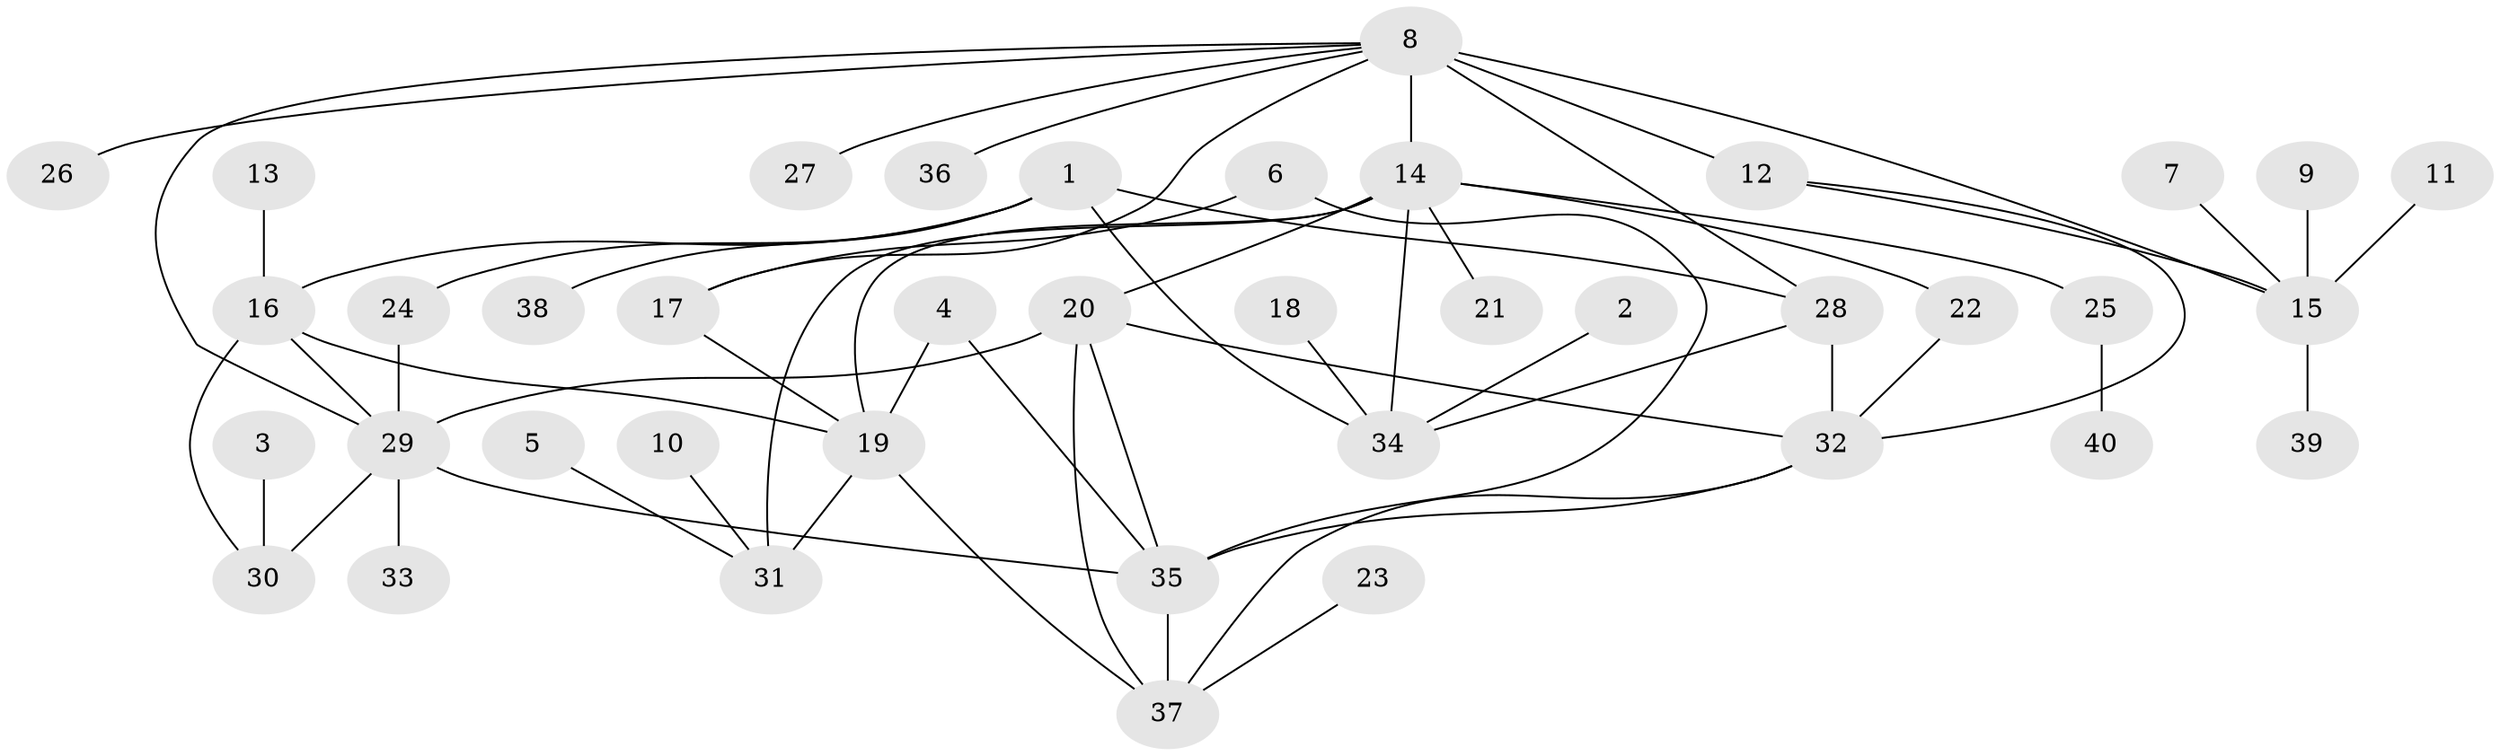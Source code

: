 // original degree distribution, {7: 0.075, 8: 0.05, 5: 0.025, 4: 0.05, 6: 0.05, 10: 0.0125, 1: 0.525, 2: 0.1625, 3: 0.05}
// Generated by graph-tools (version 1.1) at 2025/26/03/09/25 03:26:34]
// undirected, 40 vertices, 59 edges
graph export_dot {
graph [start="1"]
  node [color=gray90,style=filled];
  1;
  2;
  3;
  4;
  5;
  6;
  7;
  8;
  9;
  10;
  11;
  12;
  13;
  14;
  15;
  16;
  17;
  18;
  19;
  20;
  21;
  22;
  23;
  24;
  25;
  26;
  27;
  28;
  29;
  30;
  31;
  32;
  33;
  34;
  35;
  36;
  37;
  38;
  39;
  40;
  1 -- 16 [weight=1.0];
  1 -- 24 [weight=1.0];
  1 -- 28 [weight=1.0];
  1 -- 34 [weight=2.0];
  1 -- 38 [weight=1.0];
  2 -- 34 [weight=1.0];
  3 -- 30 [weight=1.0];
  4 -- 19 [weight=1.0];
  4 -- 35 [weight=1.0];
  5 -- 31 [weight=1.0];
  6 -- 17 [weight=1.0];
  6 -- 35 [weight=1.0];
  7 -- 15 [weight=1.0];
  8 -- 12 [weight=2.0];
  8 -- 14 [weight=1.0];
  8 -- 15 [weight=2.0];
  8 -- 17 [weight=1.0];
  8 -- 26 [weight=1.0];
  8 -- 27 [weight=1.0];
  8 -- 28 [weight=1.0];
  8 -- 29 [weight=1.0];
  8 -- 36 [weight=1.0];
  9 -- 15 [weight=1.0];
  10 -- 31 [weight=1.0];
  11 -- 15 [weight=1.0];
  12 -- 15 [weight=1.0];
  12 -- 32 [weight=1.0];
  13 -- 16 [weight=1.0];
  14 -- 19 [weight=1.0];
  14 -- 20 [weight=1.0];
  14 -- 21 [weight=1.0];
  14 -- 22 [weight=1.0];
  14 -- 25 [weight=1.0];
  14 -- 31 [weight=2.0];
  14 -- 34 [weight=1.0];
  15 -- 39 [weight=1.0];
  16 -- 19 [weight=1.0];
  16 -- 29 [weight=2.0];
  16 -- 30 [weight=1.0];
  17 -- 19 [weight=1.0];
  18 -- 34 [weight=1.0];
  19 -- 31 [weight=2.0];
  19 -- 37 [weight=1.0];
  20 -- 29 [weight=1.0];
  20 -- 32 [weight=1.0];
  20 -- 35 [weight=1.0];
  20 -- 37 [weight=1.0];
  22 -- 32 [weight=1.0];
  23 -- 37 [weight=1.0];
  24 -- 29 [weight=1.0];
  25 -- 40 [weight=1.0];
  28 -- 32 [weight=1.0];
  28 -- 34 [weight=2.0];
  29 -- 30 [weight=2.0];
  29 -- 33 [weight=1.0];
  29 -- 35 [weight=1.0];
  32 -- 35 [weight=1.0];
  32 -- 37 [weight=1.0];
  35 -- 37 [weight=1.0];
}
